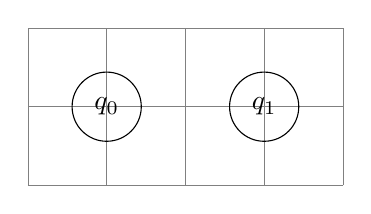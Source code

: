 \begin{tikzpicture}
  \draw [help lines] (-1,1) grid (3,-1);
  \node [state] {$q_0$};
  \node [state] at (2, 0) {$q_1$};
\end{tikzpicture}
